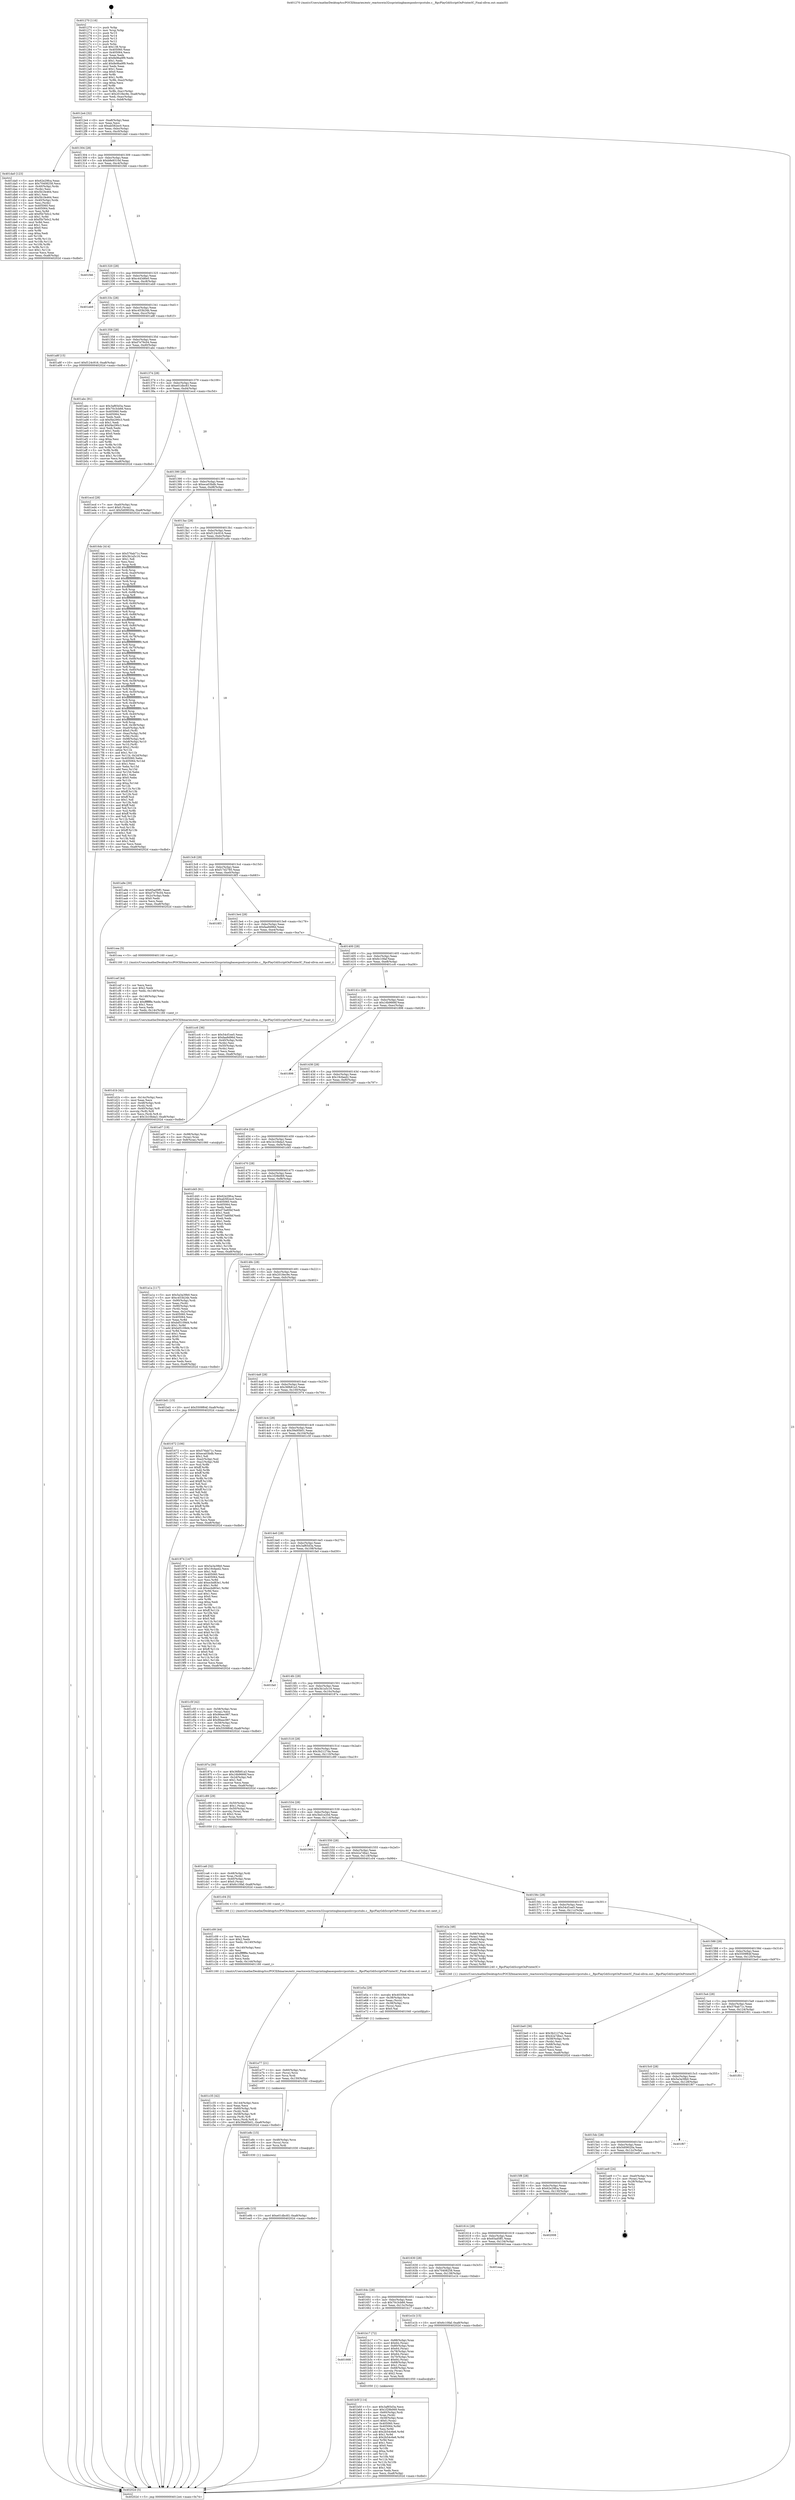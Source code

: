 digraph "0x401270" {
  label = "0x401270 (/mnt/c/Users/mathe/Desktop/tcc/POCII/binaries/extr_reactoswin32ssprintingbasespoolsvrpcstubs.c__RpcPlayGdiScriptOnPrinterIC_Final-ollvm.out::main(0))"
  labelloc = "t"
  node[shape=record]

  Entry [label="",width=0.3,height=0.3,shape=circle,fillcolor=black,style=filled]
  "0x4012e4" [label="{
     0x4012e4 [32]\l
     | [instrs]\l
     &nbsp;&nbsp;0x4012e4 \<+6\>: mov -0xa8(%rbp),%eax\l
     &nbsp;&nbsp;0x4012ea \<+2\>: mov %eax,%ecx\l
     &nbsp;&nbsp;0x4012ec \<+6\>: sub $0xab582ec0,%ecx\l
     &nbsp;&nbsp;0x4012f2 \<+6\>: mov %eax,-0xbc(%rbp)\l
     &nbsp;&nbsp;0x4012f8 \<+6\>: mov %ecx,-0xc0(%rbp)\l
     &nbsp;&nbsp;0x4012fe \<+6\>: je 0000000000401da0 \<main+0xb30\>\l
  }"]
  "0x401da0" [label="{
     0x401da0 [123]\l
     | [instrs]\l
     &nbsp;&nbsp;0x401da0 \<+5\>: mov $0x62e29fca,%eax\l
     &nbsp;&nbsp;0x401da5 \<+5\>: mov $0x70408258,%ecx\l
     &nbsp;&nbsp;0x401daa \<+4\>: mov -0x40(%rbp),%rdx\l
     &nbsp;&nbsp;0x401dae \<+2\>: mov (%rdx),%esi\l
     &nbsp;&nbsp;0x401db0 \<+6\>: sub $0x5b1fe464,%esi\l
     &nbsp;&nbsp;0x401db6 \<+3\>: add $0x1,%esi\l
     &nbsp;&nbsp;0x401db9 \<+6\>: add $0x5b1fe464,%esi\l
     &nbsp;&nbsp;0x401dbf \<+4\>: mov -0x40(%rbp),%rdx\l
     &nbsp;&nbsp;0x401dc3 \<+2\>: mov %esi,(%rdx)\l
     &nbsp;&nbsp;0x401dc5 \<+7\>: mov 0x405060,%esi\l
     &nbsp;&nbsp;0x401dcc \<+7\>: mov 0x405064,%edi\l
     &nbsp;&nbsp;0x401dd3 \<+3\>: mov %esi,%r8d\l
     &nbsp;&nbsp;0x401dd6 \<+7\>: add $0xf5b7b0c2,%r8d\l
     &nbsp;&nbsp;0x401ddd \<+4\>: sub $0x1,%r8d\l
     &nbsp;&nbsp;0x401de1 \<+7\>: sub $0xf5b7b0c2,%r8d\l
     &nbsp;&nbsp;0x401de8 \<+4\>: imul %r8d,%esi\l
     &nbsp;&nbsp;0x401dec \<+3\>: and $0x1,%esi\l
     &nbsp;&nbsp;0x401def \<+3\>: cmp $0x0,%esi\l
     &nbsp;&nbsp;0x401df2 \<+4\>: sete %r9b\l
     &nbsp;&nbsp;0x401df6 \<+3\>: cmp $0xa,%edi\l
     &nbsp;&nbsp;0x401df9 \<+4\>: setl %r10b\l
     &nbsp;&nbsp;0x401dfd \<+3\>: mov %r9b,%r11b\l
     &nbsp;&nbsp;0x401e00 \<+3\>: and %r10b,%r11b\l
     &nbsp;&nbsp;0x401e03 \<+3\>: xor %r10b,%r9b\l
     &nbsp;&nbsp;0x401e06 \<+3\>: or %r9b,%r11b\l
     &nbsp;&nbsp;0x401e09 \<+4\>: test $0x1,%r11b\l
     &nbsp;&nbsp;0x401e0d \<+3\>: cmovne %ecx,%eax\l
     &nbsp;&nbsp;0x401e10 \<+6\>: mov %eax,-0xa8(%rbp)\l
     &nbsp;&nbsp;0x401e16 \<+5\>: jmp 000000000040202d \<main+0xdbd\>\l
  }"]
  "0x401304" [label="{
     0x401304 [28]\l
     | [instrs]\l
     &nbsp;&nbsp;0x401304 \<+5\>: jmp 0000000000401309 \<main+0x99\>\l
     &nbsp;&nbsp;0x401309 \<+6\>: mov -0xbc(%rbp),%eax\l
     &nbsp;&nbsp;0x40130f \<+5\>: sub $0xb8e9310d,%eax\l
     &nbsp;&nbsp;0x401314 \<+6\>: mov %eax,-0xc4(%rbp)\l
     &nbsp;&nbsp;0x40131a \<+6\>: je 0000000000401f46 \<main+0xcd6\>\l
  }"]
  Exit [label="",width=0.3,height=0.3,shape=circle,fillcolor=black,style=filled,peripheries=2]
  "0x401f46" [label="{
     0x401f46\l
  }", style=dashed]
  "0x401320" [label="{
     0x401320 [28]\l
     | [instrs]\l
     &nbsp;&nbsp;0x401320 \<+5\>: jmp 0000000000401325 \<main+0xb5\>\l
     &nbsp;&nbsp;0x401325 \<+6\>: mov -0xbc(%rbp),%eax\l
     &nbsp;&nbsp;0x40132b \<+5\>: sub $0xc443d6e0,%eax\l
     &nbsp;&nbsp;0x401330 \<+6\>: mov %eax,-0xc8(%rbp)\l
     &nbsp;&nbsp;0x401336 \<+6\>: je 0000000000401eb9 \<main+0xc49\>\l
  }"]
  "0x401e9b" [label="{
     0x401e9b [15]\l
     | [instrs]\l
     &nbsp;&nbsp;0x401e9b \<+10\>: movl $0xe01dbc83,-0xa8(%rbp)\l
     &nbsp;&nbsp;0x401ea5 \<+5\>: jmp 000000000040202d \<main+0xdbd\>\l
  }"]
  "0x401eb9" [label="{
     0x401eb9\l
  }", style=dashed]
  "0x40133c" [label="{
     0x40133c [28]\l
     | [instrs]\l
     &nbsp;&nbsp;0x40133c \<+5\>: jmp 0000000000401341 \<main+0xd1\>\l
     &nbsp;&nbsp;0x401341 \<+6\>: mov -0xbc(%rbp),%eax\l
     &nbsp;&nbsp;0x401347 \<+5\>: sub $0xc453b24b,%eax\l
     &nbsp;&nbsp;0x40134c \<+6\>: mov %eax,-0xcc(%rbp)\l
     &nbsp;&nbsp;0x401352 \<+6\>: je 0000000000401a8f \<main+0x81f\>\l
  }"]
  "0x401e8c" [label="{
     0x401e8c [15]\l
     | [instrs]\l
     &nbsp;&nbsp;0x401e8c \<+4\>: mov -0x48(%rbp),%rcx\l
     &nbsp;&nbsp;0x401e90 \<+3\>: mov (%rcx),%rcx\l
     &nbsp;&nbsp;0x401e93 \<+3\>: mov %rcx,%rdi\l
     &nbsp;&nbsp;0x401e96 \<+5\>: call 0000000000401030 \<free@plt\>\l
     | [calls]\l
     &nbsp;&nbsp;0x401030 \{1\} (unknown)\l
  }"]
  "0x401a8f" [label="{
     0x401a8f [15]\l
     | [instrs]\l
     &nbsp;&nbsp;0x401a8f \<+10\>: movl $0xf124c916,-0xa8(%rbp)\l
     &nbsp;&nbsp;0x401a99 \<+5\>: jmp 000000000040202d \<main+0xdbd\>\l
  }"]
  "0x401358" [label="{
     0x401358 [28]\l
     | [instrs]\l
     &nbsp;&nbsp;0x401358 \<+5\>: jmp 000000000040135d \<main+0xed\>\l
     &nbsp;&nbsp;0x40135d \<+6\>: mov -0xbc(%rbp),%eax\l
     &nbsp;&nbsp;0x401363 \<+5\>: sub $0xd7e79c04,%eax\l
     &nbsp;&nbsp;0x401368 \<+6\>: mov %eax,-0xd0(%rbp)\l
     &nbsp;&nbsp;0x40136e \<+6\>: je 0000000000401abc \<main+0x84c\>\l
  }"]
  "0x401e77" [label="{
     0x401e77 [21]\l
     | [instrs]\l
     &nbsp;&nbsp;0x401e77 \<+4\>: mov -0x60(%rbp),%rcx\l
     &nbsp;&nbsp;0x401e7b \<+3\>: mov (%rcx),%rcx\l
     &nbsp;&nbsp;0x401e7e \<+3\>: mov %rcx,%rdi\l
     &nbsp;&nbsp;0x401e81 \<+6\>: mov %eax,-0x150(%rbp)\l
     &nbsp;&nbsp;0x401e87 \<+5\>: call 0000000000401030 \<free@plt\>\l
     | [calls]\l
     &nbsp;&nbsp;0x401030 \{1\} (unknown)\l
  }"]
  "0x401abc" [label="{
     0x401abc [91]\l
     | [instrs]\l
     &nbsp;&nbsp;0x401abc \<+5\>: mov $0x3af65d3a,%eax\l
     &nbsp;&nbsp;0x401ac1 \<+5\>: mov $0x70c3cb66,%ecx\l
     &nbsp;&nbsp;0x401ac6 \<+7\>: mov 0x405060,%edx\l
     &nbsp;&nbsp;0x401acd \<+7\>: mov 0x405064,%esi\l
     &nbsp;&nbsp;0x401ad4 \<+2\>: mov %edx,%edi\l
     &nbsp;&nbsp;0x401ad6 \<+6\>: sub $0xf4e290c3,%edi\l
     &nbsp;&nbsp;0x401adc \<+3\>: sub $0x1,%edi\l
     &nbsp;&nbsp;0x401adf \<+6\>: add $0xf4e290c3,%edi\l
     &nbsp;&nbsp;0x401ae5 \<+3\>: imul %edi,%edx\l
     &nbsp;&nbsp;0x401ae8 \<+3\>: and $0x1,%edx\l
     &nbsp;&nbsp;0x401aeb \<+3\>: cmp $0x0,%edx\l
     &nbsp;&nbsp;0x401aee \<+4\>: sete %r8b\l
     &nbsp;&nbsp;0x401af2 \<+3\>: cmp $0xa,%esi\l
     &nbsp;&nbsp;0x401af5 \<+4\>: setl %r9b\l
     &nbsp;&nbsp;0x401af9 \<+3\>: mov %r8b,%r10b\l
     &nbsp;&nbsp;0x401afc \<+3\>: and %r9b,%r10b\l
     &nbsp;&nbsp;0x401aff \<+3\>: xor %r9b,%r8b\l
     &nbsp;&nbsp;0x401b02 \<+3\>: or %r8b,%r10b\l
     &nbsp;&nbsp;0x401b05 \<+4\>: test $0x1,%r10b\l
     &nbsp;&nbsp;0x401b09 \<+3\>: cmovne %ecx,%eax\l
     &nbsp;&nbsp;0x401b0c \<+6\>: mov %eax,-0xa8(%rbp)\l
     &nbsp;&nbsp;0x401b12 \<+5\>: jmp 000000000040202d \<main+0xdbd\>\l
  }"]
  "0x401374" [label="{
     0x401374 [28]\l
     | [instrs]\l
     &nbsp;&nbsp;0x401374 \<+5\>: jmp 0000000000401379 \<main+0x109\>\l
     &nbsp;&nbsp;0x401379 \<+6\>: mov -0xbc(%rbp),%eax\l
     &nbsp;&nbsp;0x40137f \<+5\>: sub $0xe01dbc83,%eax\l
     &nbsp;&nbsp;0x401384 \<+6\>: mov %eax,-0xd4(%rbp)\l
     &nbsp;&nbsp;0x40138a \<+6\>: je 0000000000401ecd \<main+0xc5d\>\l
  }"]
  "0x401e5a" [label="{
     0x401e5a [29]\l
     | [instrs]\l
     &nbsp;&nbsp;0x401e5a \<+10\>: movabs $0x4030b6,%rdi\l
     &nbsp;&nbsp;0x401e64 \<+4\>: mov -0x38(%rbp),%rcx\l
     &nbsp;&nbsp;0x401e68 \<+2\>: mov %eax,(%rcx)\l
     &nbsp;&nbsp;0x401e6a \<+4\>: mov -0x38(%rbp),%rcx\l
     &nbsp;&nbsp;0x401e6e \<+2\>: mov (%rcx),%esi\l
     &nbsp;&nbsp;0x401e70 \<+2\>: mov $0x0,%al\l
     &nbsp;&nbsp;0x401e72 \<+5\>: call 0000000000401040 \<printf@plt\>\l
     | [calls]\l
     &nbsp;&nbsp;0x401040 \{1\} (unknown)\l
  }"]
  "0x401ecd" [label="{
     0x401ecd [28]\l
     | [instrs]\l
     &nbsp;&nbsp;0x401ecd \<+7\>: mov -0xa0(%rbp),%rax\l
     &nbsp;&nbsp;0x401ed4 \<+6\>: movl $0x0,(%rax)\l
     &nbsp;&nbsp;0x401eda \<+10\>: movl $0x5d09020a,-0xa8(%rbp)\l
     &nbsp;&nbsp;0x401ee4 \<+5\>: jmp 000000000040202d \<main+0xdbd\>\l
  }"]
  "0x401390" [label="{
     0x401390 [28]\l
     | [instrs]\l
     &nbsp;&nbsp;0x401390 \<+5\>: jmp 0000000000401395 \<main+0x125\>\l
     &nbsp;&nbsp;0x401395 \<+6\>: mov -0xbc(%rbp),%eax\l
     &nbsp;&nbsp;0x40139b \<+5\>: sub $0xeca03bdb,%eax\l
     &nbsp;&nbsp;0x4013a0 \<+6\>: mov %eax,-0xd8(%rbp)\l
     &nbsp;&nbsp;0x4013a6 \<+6\>: je 00000000004016dc \<main+0x46c\>\l
  }"]
  "0x401d1b" [label="{
     0x401d1b [42]\l
     | [instrs]\l
     &nbsp;&nbsp;0x401d1b \<+6\>: mov -0x14c(%rbp),%ecx\l
     &nbsp;&nbsp;0x401d21 \<+3\>: imul %eax,%ecx\l
     &nbsp;&nbsp;0x401d24 \<+4\>: mov -0x48(%rbp),%rdi\l
     &nbsp;&nbsp;0x401d28 \<+3\>: mov (%rdi),%rdi\l
     &nbsp;&nbsp;0x401d2b \<+4\>: mov -0x40(%rbp),%r8\l
     &nbsp;&nbsp;0x401d2f \<+3\>: movslq (%r8),%r8\l
     &nbsp;&nbsp;0x401d32 \<+4\>: mov %ecx,(%rdi,%r8,4)\l
     &nbsp;&nbsp;0x401d36 \<+10\>: movl $0x1b10bda3,-0xa8(%rbp)\l
     &nbsp;&nbsp;0x401d40 \<+5\>: jmp 000000000040202d \<main+0xdbd\>\l
  }"]
  "0x4016dc" [label="{
     0x4016dc [414]\l
     | [instrs]\l
     &nbsp;&nbsp;0x4016dc \<+5\>: mov $0x576ab71c,%eax\l
     &nbsp;&nbsp;0x4016e1 \<+5\>: mov $0x3b1a5c16,%ecx\l
     &nbsp;&nbsp;0x4016e6 \<+2\>: mov $0x1,%dl\l
     &nbsp;&nbsp;0x4016e8 \<+2\>: xor %esi,%esi\l
     &nbsp;&nbsp;0x4016ea \<+3\>: mov %rsp,%rdi\l
     &nbsp;&nbsp;0x4016ed \<+4\>: add $0xfffffffffffffff0,%rdi\l
     &nbsp;&nbsp;0x4016f1 \<+3\>: mov %rdi,%rsp\l
     &nbsp;&nbsp;0x4016f4 \<+7\>: mov %rdi,-0xa0(%rbp)\l
     &nbsp;&nbsp;0x4016fb \<+3\>: mov %rsp,%rdi\l
     &nbsp;&nbsp;0x4016fe \<+4\>: add $0xfffffffffffffff0,%rdi\l
     &nbsp;&nbsp;0x401702 \<+3\>: mov %rdi,%rsp\l
     &nbsp;&nbsp;0x401705 \<+3\>: mov %rsp,%r8\l
     &nbsp;&nbsp;0x401708 \<+4\>: add $0xfffffffffffffff0,%r8\l
     &nbsp;&nbsp;0x40170c \<+3\>: mov %r8,%rsp\l
     &nbsp;&nbsp;0x40170f \<+7\>: mov %r8,-0x98(%rbp)\l
     &nbsp;&nbsp;0x401716 \<+3\>: mov %rsp,%r8\l
     &nbsp;&nbsp;0x401719 \<+4\>: add $0xfffffffffffffff0,%r8\l
     &nbsp;&nbsp;0x40171d \<+3\>: mov %r8,%rsp\l
     &nbsp;&nbsp;0x401720 \<+7\>: mov %r8,-0x90(%rbp)\l
     &nbsp;&nbsp;0x401727 \<+3\>: mov %rsp,%r8\l
     &nbsp;&nbsp;0x40172a \<+4\>: add $0xfffffffffffffff0,%r8\l
     &nbsp;&nbsp;0x40172e \<+3\>: mov %r8,%rsp\l
     &nbsp;&nbsp;0x401731 \<+7\>: mov %r8,-0x88(%rbp)\l
     &nbsp;&nbsp;0x401738 \<+3\>: mov %rsp,%r8\l
     &nbsp;&nbsp;0x40173b \<+4\>: add $0xfffffffffffffff0,%r8\l
     &nbsp;&nbsp;0x40173f \<+3\>: mov %r8,%rsp\l
     &nbsp;&nbsp;0x401742 \<+4\>: mov %r8,-0x80(%rbp)\l
     &nbsp;&nbsp;0x401746 \<+3\>: mov %rsp,%r8\l
     &nbsp;&nbsp;0x401749 \<+4\>: add $0xfffffffffffffff0,%r8\l
     &nbsp;&nbsp;0x40174d \<+3\>: mov %r8,%rsp\l
     &nbsp;&nbsp;0x401750 \<+4\>: mov %r8,-0x78(%rbp)\l
     &nbsp;&nbsp;0x401754 \<+3\>: mov %rsp,%r8\l
     &nbsp;&nbsp;0x401757 \<+4\>: add $0xfffffffffffffff0,%r8\l
     &nbsp;&nbsp;0x40175b \<+3\>: mov %r8,%rsp\l
     &nbsp;&nbsp;0x40175e \<+4\>: mov %r8,-0x70(%rbp)\l
     &nbsp;&nbsp;0x401762 \<+3\>: mov %rsp,%r8\l
     &nbsp;&nbsp;0x401765 \<+4\>: add $0xfffffffffffffff0,%r8\l
     &nbsp;&nbsp;0x401769 \<+3\>: mov %r8,%rsp\l
     &nbsp;&nbsp;0x40176c \<+4\>: mov %r8,-0x68(%rbp)\l
     &nbsp;&nbsp;0x401770 \<+3\>: mov %rsp,%r8\l
     &nbsp;&nbsp;0x401773 \<+4\>: add $0xfffffffffffffff0,%r8\l
     &nbsp;&nbsp;0x401777 \<+3\>: mov %r8,%rsp\l
     &nbsp;&nbsp;0x40177a \<+4\>: mov %r8,-0x60(%rbp)\l
     &nbsp;&nbsp;0x40177e \<+3\>: mov %rsp,%r8\l
     &nbsp;&nbsp;0x401781 \<+4\>: add $0xfffffffffffffff0,%r8\l
     &nbsp;&nbsp;0x401785 \<+3\>: mov %r8,%rsp\l
     &nbsp;&nbsp;0x401788 \<+4\>: mov %r8,-0x58(%rbp)\l
     &nbsp;&nbsp;0x40178c \<+3\>: mov %rsp,%r8\l
     &nbsp;&nbsp;0x40178f \<+4\>: add $0xfffffffffffffff0,%r8\l
     &nbsp;&nbsp;0x401793 \<+3\>: mov %r8,%rsp\l
     &nbsp;&nbsp;0x401796 \<+4\>: mov %r8,-0x50(%rbp)\l
     &nbsp;&nbsp;0x40179a \<+3\>: mov %rsp,%r8\l
     &nbsp;&nbsp;0x40179d \<+4\>: add $0xfffffffffffffff0,%r8\l
     &nbsp;&nbsp;0x4017a1 \<+3\>: mov %r8,%rsp\l
     &nbsp;&nbsp;0x4017a4 \<+4\>: mov %r8,-0x48(%rbp)\l
     &nbsp;&nbsp;0x4017a8 \<+3\>: mov %rsp,%r8\l
     &nbsp;&nbsp;0x4017ab \<+4\>: add $0xfffffffffffffff0,%r8\l
     &nbsp;&nbsp;0x4017af \<+3\>: mov %r8,%rsp\l
     &nbsp;&nbsp;0x4017b2 \<+4\>: mov %r8,-0x40(%rbp)\l
     &nbsp;&nbsp;0x4017b6 \<+3\>: mov %rsp,%r8\l
     &nbsp;&nbsp;0x4017b9 \<+4\>: add $0xfffffffffffffff0,%r8\l
     &nbsp;&nbsp;0x4017bd \<+3\>: mov %r8,%rsp\l
     &nbsp;&nbsp;0x4017c0 \<+4\>: mov %r8,-0x38(%rbp)\l
     &nbsp;&nbsp;0x4017c4 \<+7\>: mov -0xa0(%rbp),%r8\l
     &nbsp;&nbsp;0x4017cb \<+7\>: movl $0x0,(%r8)\l
     &nbsp;&nbsp;0x4017d2 \<+7\>: mov -0xac(%rbp),%r9d\l
     &nbsp;&nbsp;0x4017d9 \<+3\>: mov %r9d,(%rdi)\l
     &nbsp;&nbsp;0x4017dc \<+7\>: mov -0x98(%rbp),%r8\l
     &nbsp;&nbsp;0x4017e3 \<+7\>: mov -0xb8(%rbp),%r10\l
     &nbsp;&nbsp;0x4017ea \<+3\>: mov %r10,(%r8)\l
     &nbsp;&nbsp;0x4017ed \<+3\>: cmpl $0x2,(%rdi)\l
     &nbsp;&nbsp;0x4017f0 \<+4\>: setne %r11b\l
     &nbsp;&nbsp;0x4017f4 \<+4\>: and $0x1,%r11b\l
     &nbsp;&nbsp;0x4017f8 \<+4\>: mov %r11b,-0x2d(%rbp)\l
     &nbsp;&nbsp;0x4017fc \<+7\>: mov 0x405060,%ebx\l
     &nbsp;&nbsp;0x401803 \<+8\>: mov 0x405064,%r14d\l
     &nbsp;&nbsp;0x40180b \<+3\>: sub $0x1,%esi\l
     &nbsp;&nbsp;0x40180e \<+3\>: mov %ebx,%r15d\l
     &nbsp;&nbsp;0x401811 \<+3\>: add %esi,%r15d\l
     &nbsp;&nbsp;0x401814 \<+4\>: imul %r15d,%ebx\l
     &nbsp;&nbsp;0x401818 \<+3\>: and $0x1,%ebx\l
     &nbsp;&nbsp;0x40181b \<+3\>: cmp $0x0,%ebx\l
     &nbsp;&nbsp;0x40181e \<+4\>: sete %r11b\l
     &nbsp;&nbsp;0x401822 \<+4\>: cmp $0xa,%r14d\l
     &nbsp;&nbsp;0x401826 \<+4\>: setl %r12b\l
     &nbsp;&nbsp;0x40182a \<+3\>: mov %r11b,%r13b\l
     &nbsp;&nbsp;0x40182d \<+4\>: xor $0xff,%r13b\l
     &nbsp;&nbsp;0x401831 \<+3\>: mov %r12b,%sil\l
     &nbsp;&nbsp;0x401834 \<+4\>: xor $0xff,%sil\l
     &nbsp;&nbsp;0x401838 \<+3\>: xor $0x1,%dl\l
     &nbsp;&nbsp;0x40183b \<+3\>: mov %r13b,%dil\l
     &nbsp;&nbsp;0x40183e \<+4\>: and $0xff,%dil\l
     &nbsp;&nbsp;0x401842 \<+3\>: and %dl,%r11b\l
     &nbsp;&nbsp;0x401845 \<+3\>: mov %sil,%r8b\l
     &nbsp;&nbsp;0x401848 \<+4\>: and $0xff,%r8b\l
     &nbsp;&nbsp;0x40184c \<+3\>: and %dl,%r12b\l
     &nbsp;&nbsp;0x40184f \<+3\>: or %r11b,%dil\l
     &nbsp;&nbsp;0x401852 \<+3\>: or %r12b,%r8b\l
     &nbsp;&nbsp;0x401855 \<+3\>: xor %r8b,%dil\l
     &nbsp;&nbsp;0x401858 \<+3\>: or %sil,%r13b\l
     &nbsp;&nbsp;0x40185b \<+4\>: xor $0xff,%r13b\l
     &nbsp;&nbsp;0x40185f \<+3\>: or $0x1,%dl\l
     &nbsp;&nbsp;0x401862 \<+3\>: and %dl,%r13b\l
     &nbsp;&nbsp;0x401865 \<+3\>: or %r13b,%dil\l
     &nbsp;&nbsp;0x401868 \<+4\>: test $0x1,%dil\l
     &nbsp;&nbsp;0x40186c \<+3\>: cmovne %ecx,%eax\l
     &nbsp;&nbsp;0x40186f \<+6\>: mov %eax,-0xa8(%rbp)\l
     &nbsp;&nbsp;0x401875 \<+5\>: jmp 000000000040202d \<main+0xdbd\>\l
  }"]
  "0x4013ac" [label="{
     0x4013ac [28]\l
     | [instrs]\l
     &nbsp;&nbsp;0x4013ac \<+5\>: jmp 00000000004013b1 \<main+0x141\>\l
     &nbsp;&nbsp;0x4013b1 \<+6\>: mov -0xbc(%rbp),%eax\l
     &nbsp;&nbsp;0x4013b7 \<+5\>: sub $0xf124c916,%eax\l
     &nbsp;&nbsp;0x4013bc \<+6\>: mov %eax,-0xdc(%rbp)\l
     &nbsp;&nbsp;0x4013c2 \<+6\>: je 0000000000401a9e \<main+0x82e\>\l
  }"]
  "0x401cef" [label="{
     0x401cef [44]\l
     | [instrs]\l
     &nbsp;&nbsp;0x401cef \<+2\>: xor %ecx,%ecx\l
     &nbsp;&nbsp;0x401cf1 \<+5\>: mov $0x2,%edx\l
     &nbsp;&nbsp;0x401cf6 \<+6\>: mov %edx,-0x148(%rbp)\l
     &nbsp;&nbsp;0x401cfc \<+1\>: cltd\l
     &nbsp;&nbsp;0x401cfd \<+6\>: mov -0x148(%rbp),%esi\l
     &nbsp;&nbsp;0x401d03 \<+2\>: idiv %esi\l
     &nbsp;&nbsp;0x401d05 \<+6\>: imul $0xfffffffe,%edx,%edx\l
     &nbsp;&nbsp;0x401d0b \<+3\>: sub $0x1,%ecx\l
     &nbsp;&nbsp;0x401d0e \<+2\>: sub %ecx,%edx\l
     &nbsp;&nbsp;0x401d10 \<+6\>: mov %edx,-0x14c(%rbp)\l
     &nbsp;&nbsp;0x401d16 \<+5\>: call 0000000000401160 \<next_i\>\l
     | [calls]\l
     &nbsp;&nbsp;0x401160 \{1\} (/mnt/c/Users/mathe/Desktop/tcc/POCII/binaries/extr_reactoswin32ssprintingbasespoolsvrpcstubs.c__RpcPlayGdiScriptOnPrinterIC_Final-ollvm.out::next_i)\l
  }"]
  "0x401a9e" [label="{
     0x401a9e [30]\l
     | [instrs]\l
     &nbsp;&nbsp;0x401a9e \<+5\>: mov $0x65ad5ff1,%eax\l
     &nbsp;&nbsp;0x401aa3 \<+5\>: mov $0xd7e79c04,%ecx\l
     &nbsp;&nbsp;0x401aa8 \<+3\>: mov -0x2c(%rbp),%edx\l
     &nbsp;&nbsp;0x401aab \<+3\>: cmp $0x0,%edx\l
     &nbsp;&nbsp;0x401aae \<+3\>: cmove %ecx,%eax\l
     &nbsp;&nbsp;0x401ab1 \<+6\>: mov %eax,-0xa8(%rbp)\l
     &nbsp;&nbsp;0x401ab7 \<+5\>: jmp 000000000040202d \<main+0xdbd\>\l
  }"]
  "0x4013c8" [label="{
     0x4013c8 [28]\l
     | [instrs]\l
     &nbsp;&nbsp;0x4013c8 \<+5\>: jmp 00000000004013cd \<main+0x15d\>\l
     &nbsp;&nbsp;0x4013cd \<+6\>: mov -0xbc(%rbp),%eax\l
     &nbsp;&nbsp;0x4013d3 \<+5\>: sub $0xf17d2785,%eax\l
     &nbsp;&nbsp;0x4013d8 \<+6\>: mov %eax,-0xe0(%rbp)\l
     &nbsp;&nbsp;0x4013de \<+6\>: je 00000000004018f3 \<main+0x683\>\l
  }"]
  "0x401ca6" [label="{
     0x401ca6 [32]\l
     | [instrs]\l
     &nbsp;&nbsp;0x401ca6 \<+4\>: mov -0x48(%rbp),%rdi\l
     &nbsp;&nbsp;0x401caa \<+3\>: mov %rax,(%rdi)\l
     &nbsp;&nbsp;0x401cad \<+4\>: mov -0x40(%rbp),%rax\l
     &nbsp;&nbsp;0x401cb1 \<+6\>: movl $0x0,(%rax)\l
     &nbsp;&nbsp;0x401cb7 \<+10\>: movl $0x6c10faf,-0xa8(%rbp)\l
     &nbsp;&nbsp;0x401cc1 \<+5\>: jmp 000000000040202d \<main+0xdbd\>\l
  }"]
  "0x4018f3" [label="{
     0x4018f3\l
  }", style=dashed]
  "0x4013e4" [label="{
     0x4013e4 [28]\l
     | [instrs]\l
     &nbsp;&nbsp;0x4013e4 \<+5\>: jmp 00000000004013e9 \<main+0x179\>\l
     &nbsp;&nbsp;0x4013e9 \<+6\>: mov -0xbc(%rbp),%eax\l
     &nbsp;&nbsp;0x4013ef \<+5\>: sub $0xfaa9d96d,%eax\l
     &nbsp;&nbsp;0x4013f4 \<+6\>: mov %eax,-0xe4(%rbp)\l
     &nbsp;&nbsp;0x4013fa \<+6\>: je 0000000000401cea \<main+0xa7a\>\l
  }"]
  "0x401c35" [label="{
     0x401c35 [42]\l
     | [instrs]\l
     &nbsp;&nbsp;0x401c35 \<+6\>: mov -0x144(%rbp),%ecx\l
     &nbsp;&nbsp;0x401c3b \<+3\>: imul %eax,%ecx\l
     &nbsp;&nbsp;0x401c3e \<+4\>: mov -0x60(%rbp),%rdi\l
     &nbsp;&nbsp;0x401c42 \<+3\>: mov (%rdi),%rdi\l
     &nbsp;&nbsp;0x401c45 \<+4\>: mov -0x58(%rbp),%r8\l
     &nbsp;&nbsp;0x401c49 \<+3\>: movslq (%r8),%r8\l
     &nbsp;&nbsp;0x401c4c \<+4\>: mov %ecx,(%rdi,%r8,4)\l
     &nbsp;&nbsp;0x401c50 \<+10\>: movl $0x39a95b01,-0xa8(%rbp)\l
     &nbsp;&nbsp;0x401c5a \<+5\>: jmp 000000000040202d \<main+0xdbd\>\l
  }"]
  "0x401cea" [label="{
     0x401cea [5]\l
     | [instrs]\l
     &nbsp;&nbsp;0x401cea \<+5\>: call 0000000000401160 \<next_i\>\l
     | [calls]\l
     &nbsp;&nbsp;0x401160 \{1\} (/mnt/c/Users/mathe/Desktop/tcc/POCII/binaries/extr_reactoswin32ssprintingbasespoolsvrpcstubs.c__RpcPlayGdiScriptOnPrinterIC_Final-ollvm.out::next_i)\l
  }"]
  "0x401400" [label="{
     0x401400 [28]\l
     | [instrs]\l
     &nbsp;&nbsp;0x401400 \<+5\>: jmp 0000000000401405 \<main+0x195\>\l
     &nbsp;&nbsp;0x401405 \<+6\>: mov -0xbc(%rbp),%eax\l
     &nbsp;&nbsp;0x40140b \<+5\>: sub $0x6c10faf,%eax\l
     &nbsp;&nbsp;0x401410 \<+6\>: mov %eax,-0xe8(%rbp)\l
     &nbsp;&nbsp;0x401416 \<+6\>: je 0000000000401cc6 \<main+0xa56\>\l
  }"]
  "0x401c09" [label="{
     0x401c09 [44]\l
     | [instrs]\l
     &nbsp;&nbsp;0x401c09 \<+2\>: xor %ecx,%ecx\l
     &nbsp;&nbsp;0x401c0b \<+5\>: mov $0x2,%edx\l
     &nbsp;&nbsp;0x401c10 \<+6\>: mov %edx,-0x140(%rbp)\l
     &nbsp;&nbsp;0x401c16 \<+1\>: cltd\l
     &nbsp;&nbsp;0x401c17 \<+6\>: mov -0x140(%rbp),%esi\l
     &nbsp;&nbsp;0x401c1d \<+2\>: idiv %esi\l
     &nbsp;&nbsp;0x401c1f \<+6\>: imul $0xfffffffe,%edx,%edx\l
     &nbsp;&nbsp;0x401c25 \<+3\>: sub $0x1,%ecx\l
     &nbsp;&nbsp;0x401c28 \<+2\>: sub %ecx,%edx\l
     &nbsp;&nbsp;0x401c2a \<+6\>: mov %edx,-0x144(%rbp)\l
     &nbsp;&nbsp;0x401c30 \<+5\>: call 0000000000401160 \<next_i\>\l
     | [calls]\l
     &nbsp;&nbsp;0x401160 \{1\} (/mnt/c/Users/mathe/Desktop/tcc/POCII/binaries/extr_reactoswin32ssprintingbasespoolsvrpcstubs.c__RpcPlayGdiScriptOnPrinterIC_Final-ollvm.out::next_i)\l
  }"]
  "0x401cc6" [label="{
     0x401cc6 [36]\l
     | [instrs]\l
     &nbsp;&nbsp;0x401cc6 \<+5\>: mov $0x54cf1ee5,%eax\l
     &nbsp;&nbsp;0x401ccb \<+5\>: mov $0xfaa9d96d,%ecx\l
     &nbsp;&nbsp;0x401cd0 \<+4\>: mov -0x40(%rbp),%rdx\l
     &nbsp;&nbsp;0x401cd4 \<+2\>: mov (%rdx),%esi\l
     &nbsp;&nbsp;0x401cd6 \<+4\>: mov -0x50(%rbp),%rdx\l
     &nbsp;&nbsp;0x401cda \<+2\>: cmp (%rdx),%esi\l
     &nbsp;&nbsp;0x401cdc \<+3\>: cmovl %ecx,%eax\l
     &nbsp;&nbsp;0x401cdf \<+6\>: mov %eax,-0xa8(%rbp)\l
     &nbsp;&nbsp;0x401ce5 \<+5\>: jmp 000000000040202d \<main+0xdbd\>\l
  }"]
  "0x40141c" [label="{
     0x40141c [28]\l
     | [instrs]\l
     &nbsp;&nbsp;0x40141c \<+5\>: jmp 0000000000401421 \<main+0x1b1\>\l
     &nbsp;&nbsp;0x401421 \<+6\>: mov -0xbc(%rbp),%eax\l
     &nbsp;&nbsp;0x401427 \<+5\>: sub $0x16b9666f,%eax\l
     &nbsp;&nbsp;0x40142c \<+6\>: mov %eax,-0xec(%rbp)\l
     &nbsp;&nbsp;0x401432 \<+6\>: je 0000000000401898 \<main+0x628\>\l
  }"]
  "0x401b5f" [label="{
     0x401b5f [114]\l
     | [instrs]\l
     &nbsp;&nbsp;0x401b5f \<+5\>: mov $0x3af65d3a,%ecx\l
     &nbsp;&nbsp;0x401b64 \<+5\>: mov $0x1f29b069,%edx\l
     &nbsp;&nbsp;0x401b69 \<+4\>: mov -0x60(%rbp),%rdi\l
     &nbsp;&nbsp;0x401b6d \<+3\>: mov %rax,(%rdi)\l
     &nbsp;&nbsp;0x401b70 \<+4\>: mov -0x58(%rbp),%rax\l
     &nbsp;&nbsp;0x401b74 \<+6\>: movl $0x0,(%rax)\l
     &nbsp;&nbsp;0x401b7a \<+7\>: mov 0x405060,%esi\l
     &nbsp;&nbsp;0x401b81 \<+8\>: mov 0x405064,%r8d\l
     &nbsp;&nbsp;0x401b89 \<+3\>: mov %esi,%r9d\l
     &nbsp;&nbsp;0x401b8c \<+7\>: add $0x2b54c6e6,%r9d\l
     &nbsp;&nbsp;0x401b93 \<+4\>: sub $0x1,%r9d\l
     &nbsp;&nbsp;0x401b97 \<+7\>: sub $0x2b54c6e6,%r9d\l
     &nbsp;&nbsp;0x401b9e \<+4\>: imul %r9d,%esi\l
     &nbsp;&nbsp;0x401ba2 \<+3\>: and $0x1,%esi\l
     &nbsp;&nbsp;0x401ba5 \<+3\>: cmp $0x0,%esi\l
     &nbsp;&nbsp;0x401ba8 \<+4\>: sete %r10b\l
     &nbsp;&nbsp;0x401bac \<+4\>: cmp $0xa,%r8d\l
     &nbsp;&nbsp;0x401bb0 \<+4\>: setl %r11b\l
     &nbsp;&nbsp;0x401bb4 \<+3\>: mov %r10b,%bl\l
     &nbsp;&nbsp;0x401bb7 \<+3\>: and %r11b,%bl\l
     &nbsp;&nbsp;0x401bba \<+3\>: xor %r11b,%r10b\l
     &nbsp;&nbsp;0x401bbd \<+3\>: or %r10b,%bl\l
     &nbsp;&nbsp;0x401bc0 \<+3\>: test $0x1,%bl\l
     &nbsp;&nbsp;0x401bc3 \<+3\>: cmovne %edx,%ecx\l
     &nbsp;&nbsp;0x401bc6 \<+6\>: mov %ecx,-0xa8(%rbp)\l
     &nbsp;&nbsp;0x401bcc \<+5\>: jmp 000000000040202d \<main+0xdbd\>\l
  }"]
  "0x401898" [label="{
     0x401898\l
  }", style=dashed]
  "0x401438" [label="{
     0x401438 [28]\l
     | [instrs]\l
     &nbsp;&nbsp;0x401438 \<+5\>: jmp 000000000040143d \<main+0x1cd\>\l
     &nbsp;&nbsp;0x40143d \<+6\>: mov -0xbc(%rbp),%eax\l
     &nbsp;&nbsp;0x401443 \<+5\>: sub $0x19cfaed2,%eax\l
     &nbsp;&nbsp;0x401448 \<+6\>: mov %eax,-0xf0(%rbp)\l
     &nbsp;&nbsp;0x40144e \<+6\>: je 0000000000401a07 \<main+0x797\>\l
  }"]
  "0x401668" [label="{
     0x401668\l
  }", style=dashed]
  "0x401a07" [label="{
     0x401a07 [19]\l
     | [instrs]\l
     &nbsp;&nbsp;0x401a07 \<+7\>: mov -0x98(%rbp),%rax\l
     &nbsp;&nbsp;0x401a0e \<+3\>: mov (%rax),%rax\l
     &nbsp;&nbsp;0x401a11 \<+4\>: mov 0x8(%rax),%rdi\l
     &nbsp;&nbsp;0x401a15 \<+5\>: call 0000000000401060 \<atoi@plt\>\l
     | [calls]\l
     &nbsp;&nbsp;0x401060 \{1\} (unknown)\l
  }"]
  "0x401454" [label="{
     0x401454 [28]\l
     | [instrs]\l
     &nbsp;&nbsp;0x401454 \<+5\>: jmp 0000000000401459 \<main+0x1e9\>\l
     &nbsp;&nbsp;0x401459 \<+6\>: mov -0xbc(%rbp),%eax\l
     &nbsp;&nbsp;0x40145f \<+5\>: sub $0x1b10bda3,%eax\l
     &nbsp;&nbsp;0x401464 \<+6\>: mov %eax,-0xf4(%rbp)\l
     &nbsp;&nbsp;0x40146a \<+6\>: je 0000000000401d45 \<main+0xad5\>\l
  }"]
  "0x401b17" [label="{
     0x401b17 [72]\l
     | [instrs]\l
     &nbsp;&nbsp;0x401b17 \<+7\>: mov -0x88(%rbp),%rax\l
     &nbsp;&nbsp;0x401b1e \<+6\>: movl $0x64,(%rax)\l
     &nbsp;&nbsp;0x401b24 \<+4\>: mov -0x80(%rbp),%rax\l
     &nbsp;&nbsp;0x401b28 \<+6\>: movl $0x64,(%rax)\l
     &nbsp;&nbsp;0x401b2e \<+4\>: mov -0x78(%rbp),%rax\l
     &nbsp;&nbsp;0x401b32 \<+6\>: movl $0x64,(%rax)\l
     &nbsp;&nbsp;0x401b38 \<+4\>: mov -0x70(%rbp),%rax\l
     &nbsp;&nbsp;0x401b3c \<+6\>: movl $0x64,(%rax)\l
     &nbsp;&nbsp;0x401b42 \<+4\>: mov -0x68(%rbp),%rax\l
     &nbsp;&nbsp;0x401b46 \<+6\>: movl $0x1,(%rax)\l
     &nbsp;&nbsp;0x401b4c \<+4\>: mov -0x68(%rbp),%rax\l
     &nbsp;&nbsp;0x401b50 \<+3\>: movslq (%rax),%rax\l
     &nbsp;&nbsp;0x401b53 \<+4\>: shl $0x2,%rax\l
     &nbsp;&nbsp;0x401b57 \<+3\>: mov %rax,%rdi\l
     &nbsp;&nbsp;0x401b5a \<+5\>: call 0000000000401050 \<malloc@plt\>\l
     | [calls]\l
     &nbsp;&nbsp;0x401050 \{1\} (unknown)\l
  }"]
  "0x401d45" [label="{
     0x401d45 [91]\l
     | [instrs]\l
     &nbsp;&nbsp;0x401d45 \<+5\>: mov $0x62e29fca,%eax\l
     &nbsp;&nbsp;0x401d4a \<+5\>: mov $0xab582ec0,%ecx\l
     &nbsp;&nbsp;0x401d4f \<+7\>: mov 0x405060,%edx\l
     &nbsp;&nbsp;0x401d56 \<+7\>: mov 0x405064,%esi\l
     &nbsp;&nbsp;0x401d5d \<+2\>: mov %edx,%edi\l
     &nbsp;&nbsp;0x401d5f \<+6\>: add $0xd73a60bf,%edi\l
     &nbsp;&nbsp;0x401d65 \<+3\>: sub $0x1,%edi\l
     &nbsp;&nbsp;0x401d68 \<+6\>: sub $0xd73a60bf,%edi\l
     &nbsp;&nbsp;0x401d6e \<+3\>: imul %edi,%edx\l
     &nbsp;&nbsp;0x401d71 \<+3\>: and $0x1,%edx\l
     &nbsp;&nbsp;0x401d74 \<+3\>: cmp $0x0,%edx\l
     &nbsp;&nbsp;0x401d77 \<+4\>: sete %r8b\l
     &nbsp;&nbsp;0x401d7b \<+3\>: cmp $0xa,%esi\l
     &nbsp;&nbsp;0x401d7e \<+4\>: setl %r9b\l
     &nbsp;&nbsp;0x401d82 \<+3\>: mov %r8b,%r10b\l
     &nbsp;&nbsp;0x401d85 \<+3\>: and %r9b,%r10b\l
     &nbsp;&nbsp;0x401d88 \<+3\>: xor %r9b,%r8b\l
     &nbsp;&nbsp;0x401d8b \<+3\>: or %r8b,%r10b\l
     &nbsp;&nbsp;0x401d8e \<+4\>: test $0x1,%r10b\l
     &nbsp;&nbsp;0x401d92 \<+3\>: cmovne %ecx,%eax\l
     &nbsp;&nbsp;0x401d95 \<+6\>: mov %eax,-0xa8(%rbp)\l
     &nbsp;&nbsp;0x401d9b \<+5\>: jmp 000000000040202d \<main+0xdbd\>\l
  }"]
  "0x401470" [label="{
     0x401470 [28]\l
     | [instrs]\l
     &nbsp;&nbsp;0x401470 \<+5\>: jmp 0000000000401475 \<main+0x205\>\l
     &nbsp;&nbsp;0x401475 \<+6\>: mov -0xbc(%rbp),%eax\l
     &nbsp;&nbsp;0x40147b \<+5\>: sub $0x1f29b069,%eax\l
     &nbsp;&nbsp;0x401480 \<+6\>: mov %eax,-0xf8(%rbp)\l
     &nbsp;&nbsp;0x401486 \<+6\>: je 0000000000401bd1 \<main+0x961\>\l
  }"]
  "0x40164c" [label="{
     0x40164c [28]\l
     | [instrs]\l
     &nbsp;&nbsp;0x40164c \<+5\>: jmp 0000000000401651 \<main+0x3e1\>\l
     &nbsp;&nbsp;0x401651 \<+6\>: mov -0xbc(%rbp),%eax\l
     &nbsp;&nbsp;0x401657 \<+5\>: sub $0x70c3cb66,%eax\l
     &nbsp;&nbsp;0x40165c \<+6\>: mov %eax,-0x13c(%rbp)\l
     &nbsp;&nbsp;0x401662 \<+6\>: je 0000000000401b17 \<main+0x8a7\>\l
  }"]
  "0x401bd1" [label="{
     0x401bd1 [15]\l
     | [instrs]\l
     &nbsp;&nbsp;0x401bd1 \<+10\>: movl $0x5509f64f,-0xa8(%rbp)\l
     &nbsp;&nbsp;0x401bdb \<+5\>: jmp 000000000040202d \<main+0xdbd\>\l
  }"]
  "0x40148c" [label="{
     0x40148c [28]\l
     | [instrs]\l
     &nbsp;&nbsp;0x40148c \<+5\>: jmp 0000000000401491 \<main+0x221\>\l
     &nbsp;&nbsp;0x401491 \<+6\>: mov -0xbc(%rbp),%eax\l
     &nbsp;&nbsp;0x401497 \<+5\>: sub $0x2018ec9e,%eax\l
     &nbsp;&nbsp;0x40149c \<+6\>: mov %eax,-0xfc(%rbp)\l
     &nbsp;&nbsp;0x4014a2 \<+6\>: je 0000000000401672 \<main+0x402\>\l
  }"]
  "0x401e1b" [label="{
     0x401e1b [15]\l
     | [instrs]\l
     &nbsp;&nbsp;0x401e1b \<+10\>: movl $0x6c10faf,-0xa8(%rbp)\l
     &nbsp;&nbsp;0x401e25 \<+5\>: jmp 000000000040202d \<main+0xdbd\>\l
  }"]
  "0x401672" [label="{
     0x401672 [106]\l
     | [instrs]\l
     &nbsp;&nbsp;0x401672 \<+5\>: mov $0x576ab71c,%eax\l
     &nbsp;&nbsp;0x401677 \<+5\>: mov $0xeca03bdb,%ecx\l
     &nbsp;&nbsp;0x40167c \<+2\>: mov $0x1,%dl\l
     &nbsp;&nbsp;0x40167e \<+7\>: mov -0xa2(%rbp),%sil\l
     &nbsp;&nbsp;0x401685 \<+7\>: mov -0xa1(%rbp),%dil\l
     &nbsp;&nbsp;0x40168c \<+3\>: mov %sil,%r8b\l
     &nbsp;&nbsp;0x40168f \<+4\>: xor $0xff,%r8b\l
     &nbsp;&nbsp;0x401693 \<+3\>: mov %dil,%r9b\l
     &nbsp;&nbsp;0x401696 \<+4\>: xor $0xff,%r9b\l
     &nbsp;&nbsp;0x40169a \<+3\>: xor $0x1,%dl\l
     &nbsp;&nbsp;0x40169d \<+3\>: mov %r8b,%r10b\l
     &nbsp;&nbsp;0x4016a0 \<+4\>: and $0xff,%r10b\l
     &nbsp;&nbsp;0x4016a4 \<+3\>: and %dl,%sil\l
     &nbsp;&nbsp;0x4016a7 \<+3\>: mov %r9b,%r11b\l
     &nbsp;&nbsp;0x4016aa \<+4\>: and $0xff,%r11b\l
     &nbsp;&nbsp;0x4016ae \<+3\>: and %dl,%dil\l
     &nbsp;&nbsp;0x4016b1 \<+3\>: or %sil,%r10b\l
     &nbsp;&nbsp;0x4016b4 \<+3\>: or %dil,%r11b\l
     &nbsp;&nbsp;0x4016b7 \<+3\>: xor %r11b,%r10b\l
     &nbsp;&nbsp;0x4016ba \<+3\>: or %r9b,%r8b\l
     &nbsp;&nbsp;0x4016bd \<+4\>: xor $0xff,%r8b\l
     &nbsp;&nbsp;0x4016c1 \<+3\>: or $0x1,%dl\l
     &nbsp;&nbsp;0x4016c4 \<+3\>: and %dl,%r8b\l
     &nbsp;&nbsp;0x4016c7 \<+3\>: or %r8b,%r10b\l
     &nbsp;&nbsp;0x4016ca \<+4\>: test $0x1,%r10b\l
     &nbsp;&nbsp;0x4016ce \<+3\>: cmovne %ecx,%eax\l
     &nbsp;&nbsp;0x4016d1 \<+6\>: mov %eax,-0xa8(%rbp)\l
     &nbsp;&nbsp;0x4016d7 \<+5\>: jmp 000000000040202d \<main+0xdbd\>\l
  }"]
  "0x4014a8" [label="{
     0x4014a8 [28]\l
     | [instrs]\l
     &nbsp;&nbsp;0x4014a8 \<+5\>: jmp 00000000004014ad \<main+0x23d\>\l
     &nbsp;&nbsp;0x4014ad \<+6\>: mov -0xbc(%rbp),%eax\l
     &nbsp;&nbsp;0x4014b3 \<+5\>: sub $0x36fb81a3,%eax\l
     &nbsp;&nbsp;0x4014b8 \<+6\>: mov %eax,-0x100(%rbp)\l
     &nbsp;&nbsp;0x4014be \<+6\>: je 0000000000401974 \<main+0x704\>\l
  }"]
  "0x40202d" [label="{
     0x40202d [5]\l
     | [instrs]\l
     &nbsp;&nbsp;0x40202d \<+5\>: jmp 00000000004012e4 \<main+0x74\>\l
  }"]
  "0x401270" [label="{
     0x401270 [116]\l
     | [instrs]\l
     &nbsp;&nbsp;0x401270 \<+1\>: push %rbp\l
     &nbsp;&nbsp;0x401271 \<+3\>: mov %rsp,%rbp\l
     &nbsp;&nbsp;0x401274 \<+2\>: push %r15\l
     &nbsp;&nbsp;0x401276 \<+2\>: push %r14\l
     &nbsp;&nbsp;0x401278 \<+2\>: push %r13\l
     &nbsp;&nbsp;0x40127a \<+2\>: push %r12\l
     &nbsp;&nbsp;0x40127c \<+1\>: push %rbx\l
     &nbsp;&nbsp;0x40127d \<+7\>: sub $0x138,%rsp\l
     &nbsp;&nbsp;0x401284 \<+7\>: mov 0x405060,%eax\l
     &nbsp;&nbsp;0x40128b \<+7\>: mov 0x405064,%ecx\l
     &nbsp;&nbsp;0x401292 \<+2\>: mov %eax,%edx\l
     &nbsp;&nbsp;0x401294 \<+6\>: sub $0x8e9ba9f9,%edx\l
     &nbsp;&nbsp;0x40129a \<+3\>: sub $0x1,%edx\l
     &nbsp;&nbsp;0x40129d \<+6\>: add $0x8e9ba9f9,%edx\l
     &nbsp;&nbsp;0x4012a3 \<+3\>: imul %edx,%eax\l
     &nbsp;&nbsp;0x4012a6 \<+3\>: and $0x1,%eax\l
     &nbsp;&nbsp;0x4012a9 \<+3\>: cmp $0x0,%eax\l
     &nbsp;&nbsp;0x4012ac \<+4\>: sete %r8b\l
     &nbsp;&nbsp;0x4012b0 \<+4\>: and $0x1,%r8b\l
     &nbsp;&nbsp;0x4012b4 \<+7\>: mov %r8b,-0xa2(%rbp)\l
     &nbsp;&nbsp;0x4012bb \<+3\>: cmp $0xa,%ecx\l
     &nbsp;&nbsp;0x4012be \<+4\>: setl %r8b\l
     &nbsp;&nbsp;0x4012c2 \<+4\>: and $0x1,%r8b\l
     &nbsp;&nbsp;0x4012c6 \<+7\>: mov %r8b,-0xa1(%rbp)\l
     &nbsp;&nbsp;0x4012cd \<+10\>: movl $0x2018ec9e,-0xa8(%rbp)\l
     &nbsp;&nbsp;0x4012d7 \<+6\>: mov %edi,-0xac(%rbp)\l
     &nbsp;&nbsp;0x4012dd \<+7\>: mov %rsi,-0xb8(%rbp)\l
  }"]
  "0x401630" [label="{
     0x401630 [28]\l
     | [instrs]\l
     &nbsp;&nbsp;0x401630 \<+5\>: jmp 0000000000401635 \<main+0x3c5\>\l
     &nbsp;&nbsp;0x401635 \<+6\>: mov -0xbc(%rbp),%eax\l
     &nbsp;&nbsp;0x40163b \<+5\>: sub $0x70408258,%eax\l
     &nbsp;&nbsp;0x401640 \<+6\>: mov %eax,-0x138(%rbp)\l
     &nbsp;&nbsp;0x401646 \<+6\>: je 0000000000401e1b \<main+0xbab\>\l
  }"]
  "0x401eaa" [label="{
     0x401eaa\l
  }", style=dashed]
  "0x401974" [label="{
     0x401974 [147]\l
     | [instrs]\l
     &nbsp;&nbsp;0x401974 \<+5\>: mov $0x5a3a39b0,%eax\l
     &nbsp;&nbsp;0x401979 \<+5\>: mov $0x19cfaed2,%ecx\l
     &nbsp;&nbsp;0x40197e \<+2\>: mov $0x1,%dl\l
     &nbsp;&nbsp;0x401980 \<+7\>: mov 0x405060,%esi\l
     &nbsp;&nbsp;0x401987 \<+7\>: mov 0x405064,%edi\l
     &nbsp;&nbsp;0x40198e \<+3\>: mov %esi,%r8d\l
     &nbsp;&nbsp;0x401991 \<+7\>: add $0xecbd83e1,%r8d\l
     &nbsp;&nbsp;0x401998 \<+4\>: sub $0x1,%r8d\l
     &nbsp;&nbsp;0x40199c \<+7\>: sub $0xecbd83e1,%r8d\l
     &nbsp;&nbsp;0x4019a3 \<+4\>: imul %r8d,%esi\l
     &nbsp;&nbsp;0x4019a7 \<+3\>: and $0x1,%esi\l
     &nbsp;&nbsp;0x4019aa \<+3\>: cmp $0x0,%esi\l
     &nbsp;&nbsp;0x4019ad \<+4\>: sete %r9b\l
     &nbsp;&nbsp;0x4019b1 \<+3\>: cmp $0xa,%edi\l
     &nbsp;&nbsp;0x4019b4 \<+4\>: setl %r10b\l
     &nbsp;&nbsp;0x4019b8 \<+3\>: mov %r9b,%r11b\l
     &nbsp;&nbsp;0x4019bb \<+4\>: xor $0xff,%r11b\l
     &nbsp;&nbsp;0x4019bf \<+3\>: mov %r10b,%bl\l
     &nbsp;&nbsp;0x4019c2 \<+3\>: xor $0xff,%bl\l
     &nbsp;&nbsp;0x4019c5 \<+3\>: xor $0x0,%dl\l
     &nbsp;&nbsp;0x4019c8 \<+3\>: mov %r11b,%r14b\l
     &nbsp;&nbsp;0x4019cb \<+4\>: and $0x0,%r14b\l
     &nbsp;&nbsp;0x4019cf \<+3\>: and %dl,%r9b\l
     &nbsp;&nbsp;0x4019d2 \<+3\>: mov %bl,%r15b\l
     &nbsp;&nbsp;0x4019d5 \<+4\>: and $0x0,%r15b\l
     &nbsp;&nbsp;0x4019d9 \<+3\>: and %dl,%r10b\l
     &nbsp;&nbsp;0x4019dc \<+3\>: or %r9b,%r14b\l
     &nbsp;&nbsp;0x4019df \<+3\>: or %r10b,%r15b\l
     &nbsp;&nbsp;0x4019e2 \<+3\>: xor %r15b,%r14b\l
     &nbsp;&nbsp;0x4019e5 \<+3\>: or %bl,%r11b\l
     &nbsp;&nbsp;0x4019e8 \<+4\>: xor $0xff,%r11b\l
     &nbsp;&nbsp;0x4019ec \<+3\>: or $0x0,%dl\l
     &nbsp;&nbsp;0x4019ef \<+3\>: and %dl,%r11b\l
     &nbsp;&nbsp;0x4019f2 \<+3\>: or %r11b,%r14b\l
     &nbsp;&nbsp;0x4019f5 \<+4\>: test $0x1,%r14b\l
     &nbsp;&nbsp;0x4019f9 \<+3\>: cmovne %ecx,%eax\l
     &nbsp;&nbsp;0x4019fc \<+6\>: mov %eax,-0xa8(%rbp)\l
     &nbsp;&nbsp;0x401a02 \<+5\>: jmp 000000000040202d \<main+0xdbd\>\l
  }"]
  "0x4014c4" [label="{
     0x4014c4 [28]\l
     | [instrs]\l
     &nbsp;&nbsp;0x4014c4 \<+5\>: jmp 00000000004014c9 \<main+0x259\>\l
     &nbsp;&nbsp;0x4014c9 \<+6\>: mov -0xbc(%rbp),%eax\l
     &nbsp;&nbsp;0x4014cf \<+5\>: sub $0x39a95b01,%eax\l
     &nbsp;&nbsp;0x4014d4 \<+6\>: mov %eax,-0x104(%rbp)\l
     &nbsp;&nbsp;0x4014da \<+6\>: je 0000000000401c5f \<main+0x9ef\>\l
  }"]
  "0x401614" [label="{
     0x401614 [28]\l
     | [instrs]\l
     &nbsp;&nbsp;0x401614 \<+5\>: jmp 0000000000401619 \<main+0x3a9\>\l
     &nbsp;&nbsp;0x401619 \<+6\>: mov -0xbc(%rbp),%eax\l
     &nbsp;&nbsp;0x40161f \<+5\>: sub $0x65ad5ff1,%eax\l
     &nbsp;&nbsp;0x401624 \<+6\>: mov %eax,-0x134(%rbp)\l
     &nbsp;&nbsp;0x40162a \<+6\>: je 0000000000401eaa \<main+0xc3a\>\l
  }"]
  "0x401c5f" [label="{
     0x401c5f [42]\l
     | [instrs]\l
     &nbsp;&nbsp;0x401c5f \<+4\>: mov -0x58(%rbp),%rax\l
     &nbsp;&nbsp;0x401c63 \<+2\>: mov (%rax),%ecx\l
     &nbsp;&nbsp;0x401c65 \<+6\>: sub $0x96eec987,%ecx\l
     &nbsp;&nbsp;0x401c6b \<+3\>: add $0x1,%ecx\l
     &nbsp;&nbsp;0x401c6e \<+6\>: add $0x96eec987,%ecx\l
     &nbsp;&nbsp;0x401c74 \<+4\>: mov -0x58(%rbp),%rax\l
     &nbsp;&nbsp;0x401c78 \<+2\>: mov %ecx,(%rax)\l
     &nbsp;&nbsp;0x401c7a \<+10\>: movl $0x5509f64f,-0xa8(%rbp)\l
     &nbsp;&nbsp;0x401c84 \<+5\>: jmp 000000000040202d \<main+0xdbd\>\l
  }"]
  "0x4014e0" [label="{
     0x4014e0 [28]\l
     | [instrs]\l
     &nbsp;&nbsp;0x4014e0 \<+5\>: jmp 00000000004014e5 \<main+0x275\>\l
     &nbsp;&nbsp;0x4014e5 \<+6\>: mov -0xbc(%rbp),%eax\l
     &nbsp;&nbsp;0x4014eb \<+5\>: sub $0x3af65d3a,%eax\l
     &nbsp;&nbsp;0x4014f0 \<+6\>: mov %eax,-0x108(%rbp)\l
     &nbsp;&nbsp;0x4014f6 \<+6\>: je 0000000000401fa0 \<main+0xd30\>\l
  }"]
  "0x402008" [label="{
     0x402008\l
  }", style=dashed]
  "0x401fa0" [label="{
     0x401fa0\l
  }", style=dashed]
  "0x4014fc" [label="{
     0x4014fc [28]\l
     | [instrs]\l
     &nbsp;&nbsp;0x4014fc \<+5\>: jmp 0000000000401501 \<main+0x291\>\l
     &nbsp;&nbsp;0x401501 \<+6\>: mov -0xbc(%rbp),%eax\l
     &nbsp;&nbsp;0x401507 \<+5\>: sub $0x3b1a5c16,%eax\l
     &nbsp;&nbsp;0x40150c \<+6\>: mov %eax,-0x10c(%rbp)\l
     &nbsp;&nbsp;0x401512 \<+6\>: je 000000000040187a \<main+0x60a\>\l
  }"]
  "0x4015f8" [label="{
     0x4015f8 [28]\l
     | [instrs]\l
     &nbsp;&nbsp;0x4015f8 \<+5\>: jmp 00000000004015fd \<main+0x38d\>\l
     &nbsp;&nbsp;0x4015fd \<+6\>: mov -0xbc(%rbp),%eax\l
     &nbsp;&nbsp;0x401603 \<+5\>: sub $0x62e29fca,%eax\l
     &nbsp;&nbsp;0x401608 \<+6\>: mov %eax,-0x130(%rbp)\l
     &nbsp;&nbsp;0x40160e \<+6\>: je 0000000000402008 \<main+0xd98\>\l
  }"]
  "0x40187a" [label="{
     0x40187a [30]\l
     | [instrs]\l
     &nbsp;&nbsp;0x40187a \<+5\>: mov $0x36fb81a3,%eax\l
     &nbsp;&nbsp;0x40187f \<+5\>: mov $0x16b9666f,%ecx\l
     &nbsp;&nbsp;0x401884 \<+3\>: mov -0x2d(%rbp),%dl\l
     &nbsp;&nbsp;0x401887 \<+3\>: test $0x1,%dl\l
     &nbsp;&nbsp;0x40188a \<+3\>: cmovne %ecx,%eax\l
     &nbsp;&nbsp;0x40188d \<+6\>: mov %eax,-0xa8(%rbp)\l
     &nbsp;&nbsp;0x401893 \<+5\>: jmp 000000000040202d \<main+0xdbd\>\l
  }"]
  "0x401518" [label="{
     0x401518 [28]\l
     | [instrs]\l
     &nbsp;&nbsp;0x401518 \<+5\>: jmp 000000000040151d \<main+0x2ad\>\l
     &nbsp;&nbsp;0x40151d \<+6\>: mov -0xbc(%rbp),%eax\l
     &nbsp;&nbsp;0x401523 \<+5\>: sub $0x3b2127da,%eax\l
     &nbsp;&nbsp;0x401528 \<+6\>: mov %eax,-0x110(%rbp)\l
     &nbsp;&nbsp;0x40152e \<+6\>: je 0000000000401c89 \<main+0xa19\>\l
  }"]
  "0x401a1a" [label="{
     0x401a1a [117]\l
     | [instrs]\l
     &nbsp;&nbsp;0x401a1a \<+5\>: mov $0x5a3a39b0,%ecx\l
     &nbsp;&nbsp;0x401a1f \<+5\>: mov $0xc453b24b,%edx\l
     &nbsp;&nbsp;0x401a24 \<+7\>: mov -0x90(%rbp),%rdi\l
     &nbsp;&nbsp;0x401a2b \<+2\>: mov %eax,(%rdi)\l
     &nbsp;&nbsp;0x401a2d \<+7\>: mov -0x90(%rbp),%rdi\l
     &nbsp;&nbsp;0x401a34 \<+2\>: mov (%rdi),%eax\l
     &nbsp;&nbsp;0x401a36 \<+3\>: mov %eax,-0x2c(%rbp)\l
     &nbsp;&nbsp;0x401a39 \<+7\>: mov 0x405060,%eax\l
     &nbsp;&nbsp;0x401a40 \<+7\>: mov 0x405064,%esi\l
     &nbsp;&nbsp;0x401a47 \<+3\>: mov %eax,%r8d\l
     &nbsp;&nbsp;0x401a4a \<+7\>: sub $0xbd5109d4,%r8d\l
     &nbsp;&nbsp;0x401a51 \<+4\>: sub $0x1,%r8d\l
     &nbsp;&nbsp;0x401a55 \<+7\>: add $0xbd5109d4,%r8d\l
     &nbsp;&nbsp;0x401a5c \<+4\>: imul %r8d,%eax\l
     &nbsp;&nbsp;0x401a60 \<+3\>: and $0x1,%eax\l
     &nbsp;&nbsp;0x401a63 \<+3\>: cmp $0x0,%eax\l
     &nbsp;&nbsp;0x401a66 \<+4\>: sete %r9b\l
     &nbsp;&nbsp;0x401a6a \<+3\>: cmp $0xa,%esi\l
     &nbsp;&nbsp;0x401a6d \<+4\>: setl %r10b\l
     &nbsp;&nbsp;0x401a71 \<+3\>: mov %r9b,%r11b\l
     &nbsp;&nbsp;0x401a74 \<+3\>: and %r10b,%r11b\l
     &nbsp;&nbsp;0x401a77 \<+3\>: xor %r10b,%r9b\l
     &nbsp;&nbsp;0x401a7a \<+3\>: or %r9b,%r11b\l
     &nbsp;&nbsp;0x401a7d \<+4\>: test $0x1,%r11b\l
     &nbsp;&nbsp;0x401a81 \<+3\>: cmovne %edx,%ecx\l
     &nbsp;&nbsp;0x401a84 \<+6\>: mov %ecx,-0xa8(%rbp)\l
     &nbsp;&nbsp;0x401a8a \<+5\>: jmp 000000000040202d \<main+0xdbd\>\l
  }"]
  "0x401ee9" [label="{
     0x401ee9 [24]\l
     | [instrs]\l
     &nbsp;&nbsp;0x401ee9 \<+7\>: mov -0xa0(%rbp),%rax\l
     &nbsp;&nbsp;0x401ef0 \<+2\>: mov (%rax),%eax\l
     &nbsp;&nbsp;0x401ef2 \<+4\>: lea -0x28(%rbp),%rsp\l
     &nbsp;&nbsp;0x401ef6 \<+1\>: pop %rbx\l
     &nbsp;&nbsp;0x401ef7 \<+2\>: pop %r12\l
     &nbsp;&nbsp;0x401ef9 \<+2\>: pop %r13\l
     &nbsp;&nbsp;0x401efb \<+2\>: pop %r14\l
     &nbsp;&nbsp;0x401efd \<+2\>: pop %r15\l
     &nbsp;&nbsp;0x401eff \<+1\>: pop %rbp\l
     &nbsp;&nbsp;0x401f00 \<+1\>: ret\l
  }"]
  "0x401c89" [label="{
     0x401c89 [29]\l
     | [instrs]\l
     &nbsp;&nbsp;0x401c89 \<+4\>: mov -0x50(%rbp),%rax\l
     &nbsp;&nbsp;0x401c8d \<+6\>: movl $0x1,(%rax)\l
     &nbsp;&nbsp;0x401c93 \<+4\>: mov -0x50(%rbp),%rax\l
     &nbsp;&nbsp;0x401c97 \<+3\>: movslq (%rax),%rax\l
     &nbsp;&nbsp;0x401c9a \<+4\>: shl $0x2,%rax\l
     &nbsp;&nbsp;0x401c9e \<+3\>: mov %rax,%rdi\l
     &nbsp;&nbsp;0x401ca1 \<+5\>: call 0000000000401050 \<malloc@plt\>\l
     | [calls]\l
     &nbsp;&nbsp;0x401050 \{1\} (unknown)\l
  }"]
  "0x401534" [label="{
     0x401534 [28]\l
     | [instrs]\l
     &nbsp;&nbsp;0x401534 \<+5\>: jmp 0000000000401539 \<main+0x2c9\>\l
     &nbsp;&nbsp;0x401539 \<+6\>: mov -0xbc(%rbp),%eax\l
     &nbsp;&nbsp;0x40153f \<+5\>: sub $0x3bd1e20d,%eax\l
     &nbsp;&nbsp;0x401544 \<+6\>: mov %eax,-0x114(%rbp)\l
     &nbsp;&nbsp;0x40154a \<+6\>: je 0000000000401965 \<main+0x6f5\>\l
  }"]
  "0x4015dc" [label="{
     0x4015dc [28]\l
     | [instrs]\l
     &nbsp;&nbsp;0x4015dc \<+5\>: jmp 00000000004015e1 \<main+0x371\>\l
     &nbsp;&nbsp;0x4015e1 \<+6\>: mov -0xbc(%rbp),%eax\l
     &nbsp;&nbsp;0x4015e7 \<+5\>: sub $0x5d09020a,%eax\l
     &nbsp;&nbsp;0x4015ec \<+6\>: mov %eax,-0x12c(%rbp)\l
     &nbsp;&nbsp;0x4015f2 \<+6\>: je 0000000000401ee9 \<main+0xc79\>\l
  }"]
  "0x401965" [label="{
     0x401965\l
  }", style=dashed]
  "0x401550" [label="{
     0x401550 [28]\l
     | [instrs]\l
     &nbsp;&nbsp;0x401550 \<+5\>: jmp 0000000000401555 \<main+0x2e5\>\l
     &nbsp;&nbsp;0x401555 \<+6\>: mov -0xbc(%rbp),%eax\l
     &nbsp;&nbsp;0x40155b \<+5\>: sub $0x42a7dba1,%eax\l
     &nbsp;&nbsp;0x401560 \<+6\>: mov %eax,-0x118(%rbp)\l
     &nbsp;&nbsp;0x401566 \<+6\>: je 0000000000401c04 \<main+0x994\>\l
  }"]
  "0x401f67" [label="{
     0x401f67\l
  }", style=dashed]
  "0x401c04" [label="{
     0x401c04 [5]\l
     | [instrs]\l
     &nbsp;&nbsp;0x401c04 \<+5\>: call 0000000000401160 \<next_i\>\l
     | [calls]\l
     &nbsp;&nbsp;0x401160 \{1\} (/mnt/c/Users/mathe/Desktop/tcc/POCII/binaries/extr_reactoswin32ssprintingbasespoolsvrpcstubs.c__RpcPlayGdiScriptOnPrinterIC_Final-ollvm.out::next_i)\l
  }"]
  "0x40156c" [label="{
     0x40156c [28]\l
     | [instrs]\l
     &nbsp;&nbsp;0x40156c \<+5\>: jmp 0000000000401571 \<main+0x301\>\l
     &nbsp;&nbsp;0x401571 \<+6\>: mov -0xbc(%rbp),%eax\l
     &nbsp;&nbsp;0x401577 \<+5\>: sub $0x54cf1ee5,%eax\l
     &nbsp;&nbsp;0x40157c \<+6\>: mov %eax,-0x11c(%rbp)\l
     &nbsp;&nbsp;0x401582 \<+6\>: je 0000000000401e2a \<main+0xbba\>\l
  }"]
  "0x4015c0" [label="{
     0x4015c0 [28]\l
     | [instrs]\l
     &nbsp;&nbsp;0x4015c0 \<+5\>: jmp 00000000004015c5 \<main+0x355\>\l
     &nbsp;&nbsp;0x4015c5 \<+6\>: mov -0xbc(%rbp),%eax\l
     &nbsp;&nbsp;0x4015cb \<+5\>: sub $0x5a3a39b0,%eax\l
     &nbsp;&nbsp;0x4015d0 \<+6\>: mov %eax,-0x128(%rbp)\l
     &nbsp;&nbsp;0x4015d6 \<+6\>: je 0000000000401f67 \<main+0xcf7\>\l
  }"]
  "0x401e2a" [label="{
     0x401e2a [48]\l
     | [instrs]\l
     &nbsp;&nbsp;0x401e2a \<+7\>: mov -0x88(%rbp),%rax\l
     &nbsp;&nbsp;0x401e31 \<+2\>: mov (%rax),%edi\l
     &nbsp;&nbsp;0x401e33 \<+4\>: mov -0x60(%rbp),%rax\l
     &nbsp;&nbsp;0x401e37 \<+3\>: mov (%rax),%rsi\l
     &nbsp;&nbsp;0x401e3a \<+4\>: mov -0x80(%rbp),%rax\l
     &nbsp;&nbsp;0x401e3e \<+2\>: mov (%rax),%edx\l
     &nbsp;&nbsp;0x401e40 \<+4\>: mov -0x48(%rbp),%rax\l
     &nbsp;&nbsp;0x401e44 \<+3\>: mov (%rax),%rcx\l
     &nbsp;&nbsp;0x401e47 \<+4\>: mov -0x78(%rbp),%rax\l
     &nbsp;&nbsp;0x401e4b \<+3\>: mov (%rax),%r8d\l
     &nbsp;&nbsp;0x401e4e \<+4\>: mov -0x70(%rbp),%rax\l
     &nbsp;&nbsp;0x401e52 \<+3\>: mov (%rax),%r9d\l
     &nbsp;&nbsp;0x401e55 \<+5\>: call 0000000000401240 \<_RpcPlayGdiScriptOnPrinterIC\>\l
     | [calls]\l
     &nbsp;&nbsp;0x401240 \{1\} (/mnt/c/Users/mathe/Desktop/tcc/POCII/binaries/extr_reactoswin32ssprintingbasespoolsvrpcstubs.c__RpcPlayGdiScriptOnPrinterIC_Final-ollvm.out::_RpcPlayGdiScriptOnPrinterIC)\l
  }"]
  "0x401588" [label="{
     0x401588 [28]\l
     | [instrs]\l
     &nbsp;&nbsp;0x401588 \<+5\>: jmp 000000000040158d \<main+0x31d\>\l
     &nbsp;&nbsp;0x40158d \<+6\>: mov -0xbc(%rbp),%eax\l
     &nbsp;&nbsp;0x401593 \<+5\>: sub $0x5509f64f,%eax\l
     &nbsp;&nbsp;0x401598 \<+6\>: mov %eax,-0x120(%rbp)\l
     &nbsp;&nbsp;0x40159e \<+6\>: je 0000000000401be0 \<main+0x970\>\l
  }"]
  "0x401f01" [label="{
     0x401f01\l
  }", style=dashed]
  "0x401be0" [label="{
     0x401be0 [36]\l
     | [instrs]\l
     &nbsp;&nbsp;0x401be0 \<+5\>: mov $0x3b2127da,%eax\l
     &nbsp;&nbsp;0x401be5 \<+5\>: mov $0x42a7dba1,%ecx\l
     &nbsp;&nbsp;0x401bea \<+4\>: mov -0x58(%rbp),%rdx\l
     &nbsp;&nbsp;0x401bee \<+2\>: mov (%rdx),%esi\l
     &nbsp;&nbsp;0x401bf0 \<+4\>: mov -0x68(%rbp),%rdx\l
     &nbsp;&nbsp;0x401bf4 \<+2\>: cmp (%rdx),%esi\l
     &nbsp;&nbsp;0x401bf6 \<+3\>: cmovl %ecx,%eax\l
     &nbsp;&nbsp;0x401bf9 \<+6\>: mov %eax,-0xa8(%rbp)\l
     &nbsp;&nbsp;0x401bff \<+5\>: jmp 000000000040202d \<main+0xdbd\>\l
  }"]
  "0x4015a4" [label="{
     0x4015a4 [28]\l
     | [instrs]\l
     &nbsp;&nbsp;0x4015a4 \<+5\>: jmp 00000000004015a9 \<main+0x339\>\l
     &nbsp;&nbsp;0x4015a9 \<+6\>: mov -0xbc(%rbp),%eax\l
     &nbsp;&nbsp;0x4015af \<+5\>: sub $0x576ab71c,%eax\l
     &nbsp;&nbsp;0x4015b4 \<+6\>: mov %eax,-0x124(%rbp)\l
     &nbsp;&nbsp;0x4015ba \<+6\>: je 0000000000401f01 \<main+0xc91\>\l
  }"]
  Entry -> "0x401270" [label=" 1"]
  "0x4012e4" -> "0x401da0" [label=" 1"]
  "0x4012e4" -> "0x401304" [label=" 23"]
  "0x401ee9" -> Exit [label=" 1"]
  "0x401304" -> "0x401f46" [label=" 0"]
  "0x401304" -> "0x401320" [label=" 23"]
  "0x401ecd" -> "0x40202d" [label=" 1"]
  "0x401320" -> "0x401eb9" [label=" 0"]
  "0x401320" -> "0x40133c" [label=" 23"]
  "0x401e9b" -> "0x40202d" [label=" 1"]
  "0x40133c" -> "0x401a8f" [label=" 1"]
  "0x40133c" -> "0x401358" [label=" 22"]
  "0x401e8c" -> "0x401e9b" [label=" 1"]
  "0x401358" -> "0x401abc" [label=" 1"]
  "0x401358" -> "0x401374" [label=" 21"]
  "0x401e77" -> "0x401e8c" [label=" 1"]
  "0x401374" -> "0x401ecd" [label=" 1"]
  "0x401374" -> "0x401390" [label=" 20"]
  "0x401e5a" -> "0x401e77" [label=" 1"]
  "0x401390" -> "0x4016dc" [label=" 1"]
  "0x401390" -> "0x4013ac" [label=" 19"]
  "0x401e2a" -> "0x401e5a" [label=" 1"]
  "0x4013ac" -> "0x401a9e" [label=" 1"]
  "0x4013ac" -> "0x4013c8" [label=" 18"]
  "0x401e1b" -> "0x40202d" [label=" 1"]
  "0x4013c8" -> "0x4018f3" [label=" 0"]
  "0x4013c8" -> "0x4013e4" [label=" 18"]
  "0x401da0" -> "0x40202d" [label=" 1"]
  "0x4013e4" -> "0x401cea" [label=" 1"]
  "0x4013e4" -> "0x401400" [label=" 17"]
  "0x401d45" -> "0x40202d" [label=" 1"]
  "0x401400" -> "0x401cc6" [label=" 2"]
  "0x401400" -> "0x40141c" [label=" 15"]
  "0x401d1b" -> "0x40202d" [label=" 1"]
  "0x40141c" -> "0x401898" [label=" 0"]
  "0x40141c" -> "0x401438" [label=" 15"]
  "0x401cef" -> "0x401d1b" [label=" 1"]
  "0x401438" -> "0x401a07" [label=" 1"]
  "0x401438" -> "0x401454" [label=" 14"]
  "0x401cea" -> "0x401cef" [label=" 1"]
  "0x401454" -> "0x401d45" [label=" 1"]
  "0x401454" -> "0x401470" [label=" 13"]
  "0x401cc6" -> "0x40202d" [label=" 2"]
  "0x401470" -> "0x401bd1" [label=" 1"]
  "0x401470" -> "0x40148c" [label=" 12"]
  "0x401c89" -> "0x401ca6" [label=" 1"]
  "0x40148c" -> "0x401672" [label=" 1"]
  "0x40148c" -> "0x4014a8" [label=" 11"]
  "0x401672" -> "0x40202d" [label=" 1"]
  "0x401270" -> "0x4012e4" [label=" 1"]
  "0x40202d" -> "0x4012e4" [label=" 23"]
  "0x401c5f" -> "0x40202d" [label=" 1"]
  "0x4016dc" -> "0x40202d" [label=" 1"]
  "0x401c09" -> "0x401c35" [label=" 1"]
  "0x4014a8" -> "0x401974" [label=" 1"]
  "0x4014a8" -> "0x4014c4" [label=" 10"]
  "0x401c04" -> "0x401c09" [label=" 1"]
  "0x4014c4" -> "0x401c5f" [label=" 1"]
  "0x4014c4" -> "0x4014e0" [label=" 9"]
  "0x401bd1" -> "0x40202d" [label=" 1"]
  "0x4014e0" -> "0x401fa0" [label=" 0"]
  "0x4014e0" -> "0x4014fc" [label=" 9"]
  "0x401b5f" -> "0x40202d" [label=" 1"]
  "0x4014fc" -> "0x40187a" [label=" 1"]
  "0x4014fc" -> "0x401518" [label=" 8"]
  "0x40187a" -> "0x40202d" [label=" 1"]
  "0x401974" -> "0x40202d" [label=" 1"]
  "0x401a07" -> "0x401a1a" [label=" 1"]
  "0x401a1a" -> "0x40202d" [label=" 1"]
  "0x401a8f" -> "0x40202d" [label=" 1"]
  "0x401a9e" -> "0x40202d" [label=" 1"]
  "0x401abc" -> "0x40202d" [label=" 1"]
  "0x40164c" -> "0x401668" [label=" 0"]
  "0x401518" -> "0x401c89" [label=" 1"]
  "0x401518" -> "0x401534" [label=" 7"]
  "0x40164c" -> "0x401b17" [label=" 1"]
  "0x401534" -> "0x401965" [label=" 0"]
  "0x401534" -> "0x401550" [label=" 7"]
  "0x401630" -> "0x40164c" [label=" 1"]
  "0x401550" -> "0x401c04" [label=" 1"]
  "0x401550" -> "0x40156c" [label=" 6"]
  "0x401630" -> "0x401e1b" [label=" 1"]
  "0x40156c" -> "0x401e2a" [label=" 1"]
  "0x40156c" -> "0x401588" [label=" 5"]
  "0x401614" -> "0x401630" [label=" 2"]
  "0x401588" -> "0x401be0" [label=" 2"]
  "0x401588" -> "0x4015a4" [label=" 3"]
  "0x401614" -> "0x401eaa" [label=" 0"]
  "0x4015a4" -> "0x401f01" [label=" 0"]
  "0x4015a4" -> "0x4015c0" [label=" 3"]
  "0x401c35" -> "0x40202d" [label=" 1"]
  "0x4015c0" -> "0x401f67" [label=" 0"]
  "0x4015c0" -> "0x4015dc" [label=" 3"]
  "0x401ca6" -> "0x40202d" [label=" 1"]
  "0x4015dc" -> "0x401ee9" [label=" 1"]
  "0x4015dc" -> "0x4015f8" [label=" 2"]
  "0x401b17" -> "0x401b5f" [label=" 1"]
  "0x4015f8" -> "0x402008" [label=" 0"]
  "0x4015f8" -> "0x401614" [label=" 2"]
  "0x401be0" -> "0x40202d" [label=" 2"]
}
